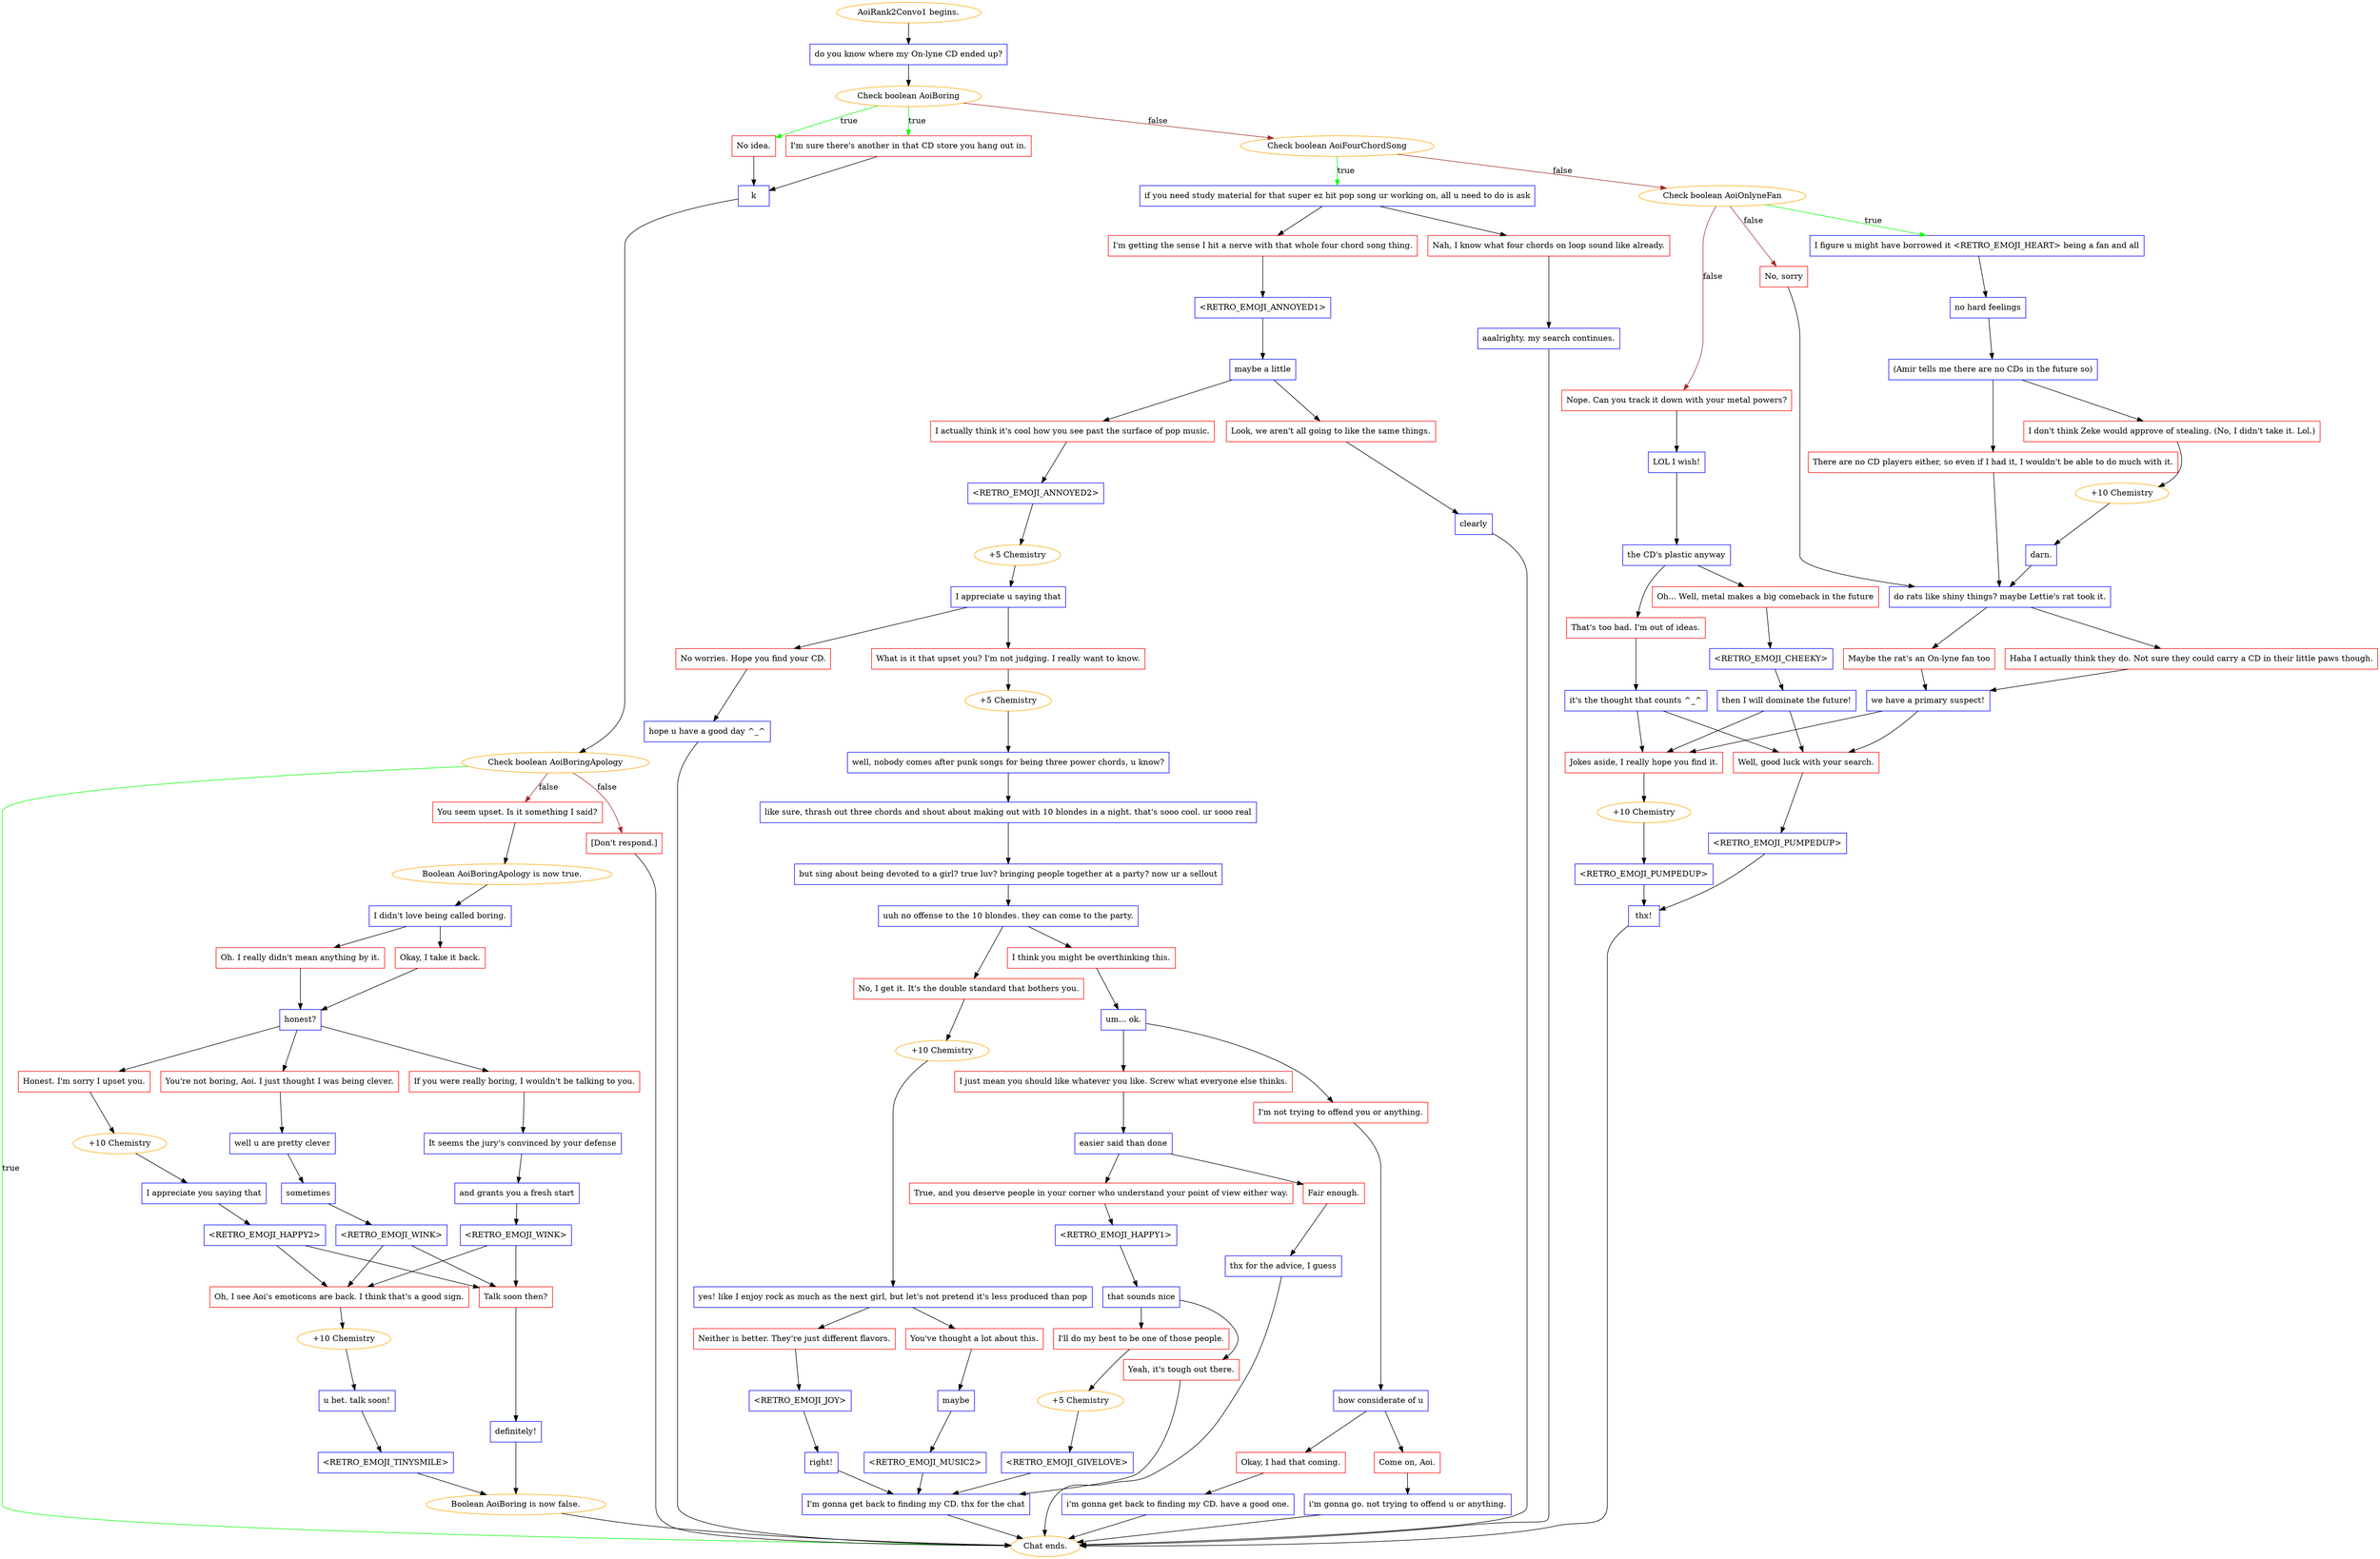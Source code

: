 digraph {
	"AoiRank2Convo1 begins." [color=orange];
		"AoiRank2Convo1 begins." -> 514;
	514 [label="do you know where my On-lyne CD ended up?",shape=box,color=blue];
		514 -> 515;
	515 [label="Check boolean AoiBoring",color=orange];
		515 -> 551 [label=true,color=green];
		515 -> 552 [label=true,color=green];
		515 -> 516 [label=false,color=brown];
	551 [label="No idea.",shape=box,color=red];
		551 -> 543;
	552 [label="I'm sure there's another in that CD store you hang out in.",shape=box,color=red];
		552 -> 543;
	516 [label="Check boolean AoiFourChordSong",color=orange];
		516 -> 553 [label=true,color=green];
		516 -> 517 [label=false,color=brown];
	543 [label="k",shape=box,color=blue];
		543 -> 546;
	553 [label="if you need study material for that super ez hit pop song ur working on, all u need to do is ask",shape=box,color=blue];
		553 -> 554;
		553 -> 555;
	517 [label="Check boolean AoiOnlyneFan",color=orange];
		517 -> 609 [label=true,color=green];
		517 -> 610 [label=false,color=brown];
		517 -> 611 [label=false,color=brown];
	546 [label="Check boolean AoiBoringApology",color=orange];
		546 -> "Chat ends." [label=true,color=green];
		546 -> 550 [label=false,color=brown];
		546 -> 545 [label=false,color=brown];
	554 [label="I'm getting the sense I hit a nerve with that whole four chord song thing.",shape=box,color=red];
		554 -> 556;
	555 [label="Nah, I know what four chords on loop sound like already.",shape=box,color=red];
		555 -> 557;
	609 [label="I figure u might have borrowed it <RETRO_EMOJI_HEART> being a fan and all",shape=box,color=blue];
		609 -> 612;
	610 [label="No, sorry",shape=box,color=red];
		610 -> 618;
	611 [label="Nope. Can you track it down with your metal powers?",shape=box,color=red];
		611 -> 619;
	"Chat ends." [color=orange];
	550 [label="You seem upset. Is it something I said?",shape=box,color=red];
		550 -> "/EE/Types/Engine/SetBooleanDialogueNode:AoiBoringApology:541";
	545 [label="[Don't respond.]",shape=box,color=red];
		545 -> "Chat ends.";
	556 [label="<RETRO_EMOJI_ANNOYED1>",shape=box,color=blue];
		556 -> 559;
	557 [label="aaalrighty. my search continues.",shape=box,color=blue];
		557 -> "Chat ends.";
	612 [label="no hard feelings",shape=box,color=blue];
		612 -> 613;
	618 [label="do rats like shiny things? maybe Lettie's rat took it.",shape=box,color=blue];
		618 -> 626;
		618 -> 627;
	619 [label="LOL I wish!",shape=box,color=blue];
		619 -> 620;
	"/EE/Types/Engine/SetBooleanDialogueNode:AoiBoringApology:541" [label="Boolean AoiBoringApology is now true.",color=orange];
		"/EE/Types/Engine/SetBooleanDialogueNode:AoiBoringApology:541" -> 541;
	559 [label="maybe a little",shape=box,color=blue];
		559 -> 560;
		559 -> 561;
	613 [label="(Amir tells me there are no CDs in the future so)",shape=box,color=blue];
		613 -> 614;
		613 -> 615;
	626 [label="Maybe the rat's an On-lyne fan too",shape=box,color=red];
		626 -> 628;
	627 [label="Haha I actually think they do. Not sure they could carry a CD in their little paws though.",shape=box,color=red];
		627 -> 628;
	620 [label="the CD's plastic anyway",shape=box,color=blue];
		620 -> 621;
		620 -> 622;
	541 [label="I didn't love being called boring.",shape=box,color=blue];
		541 -> 535;
		541 -> 536;
	560 [label="I actually think it's cool how you see past the surface of pop music.",shape=box,color=red];
		560 -> 562;
	561 [label="Look, we aren't all going to like the same things.",shape=box,color=red];
		561 -> 563;
	614 [label="I don't think Zeke would approve of stealing. (No, I didn't take it. Lol.)",shape=box,color=red];
		614 -> 617;
	615 [label="There are no CD players either, so even if I had it, I wouldn't be able to do much with it.",shape=box,color=red];
		615 -> 618;
	628 [label="we have a primary suspect!",shape=box,color=blue];
		628 -> 629;
		628 -> 630;
	621 [label="Oh... Well, metal makes a big comeback in the future",shape=box,color=red];
		621 -> 623;
	622 [label="That's too bad. I'm out of ideas.",shape=box,color=red];
		622 -> 624;
	535 [label="Oh. I really didn't mean anything by it.",shape=box,color=red];
		535 -> 522;
	536 [label="Okay, I take it back.",shape=box,color=red];
		536 -> 522;
	562 [label="<RETRO_EMOJI_ANNOYED2>",shape=box,color=blue];
		562 -> 565;
	563 [label="clearly",shape=box,color=blue];
		563 -> "Chat ends.";
	617 [label="+10 Chemistry",color=orange];
		617 -> 616;
	629 [label="Jokes aside, I really hope you find it.",shape=box,color=red];
		629 -> 633;
	630 [label="Well, good luck with your search.",shape=box,color=red];
		630 -> 632;
	623 [label="<RETRO_EMOJI_CHEEKY>",shape=box,color=blue];
		623 -> 625;
	624 [label="it's the thought that counts ^_^",shape=box,color=blue];
		624 -> 629;
		624 -> 630;
	522 [label="honest?",shape=box,color=blue];
		522 -> 531;
		522 -> 538;
		522 -> 534;
	565 [label="+5 Chemistry",color=orange];
		565 -> 566;
	616 [label="darn.",shape=box,color=blue];
		616 -> 618;
	633 [label="+10 Chemistry",color=orange];
		633 -> 631;
	632 [label="<RETRO_EMOJI_PUMPEDUP>",shape=box,color=blue];
		632 -> 634;
	625 [label="then I will dominate the future!",shape=box,color=blue];
		625 -> 629;
		625 -> 630;
	531 [label="Honest. I'm sorry I upset you.",shape=box,color=red];
		531 -> 524;
	538 [label="You're not boring, Aoi. I just thought I was being clever.",shape=box,color=red];
		538 -> 527;
	534 [label="If you were really boring, I wouldn't be talking to you.",shape=box,color=red];
		534 -> 547;
	566 [label="I appreciate u saying that",shape=box,color=blue];
		566 -> 567;
		566 -> 568;
	631 [label="<RETRO_EMOJI_PUMPEDUP>",shape=box,color=blue];
		631 -> 634;
	634 [label="thx!",shape=box,color=blue];
		634 -> "Chat ends.";
	524 [label="+10 Chemistry",color=orange];
		524 -> 542;
	527 [label="well u are pretty clever",shape=box,color=blue];
		527 -> 530;
	547 [label="It seems the jury's convinced by your defense",shape=box,color=blue];
		547 -> 540;
	567 [label="What is it that upset you? I'm not judging. I really want to know.",shape=box,color=red];
		567 -> 572;
	568 [label="No worries. Hope you find your CD.",shape=box,color=red];
		568 -> 569;
	542 [label="I appreciate you saying that",shape=box,color=blue];
		542 -> 521;
	530 [label="sometimes",shape=box,color=blue];
		530 -> 519;
	540 [label="and grants you a fresh start",shape=box,color=blue];
		540 -> 525;
	572 [label="+5 Chemistry",color=orange];
		572 -> 571;
	569 [label="hope u have a good day ^_^",shape=box,color=blue];
		569 -> "Chat ends.";
	521 [label="<RETRO_EMOJI_HAPPY2>",shape=box,color=blue];
		521 -> 549;
		521 -> 526;
	519 [label="<RETRO_EMOJI_WINK>",shape=box,color=blue];
		519 -> 549;
		519 -> 526;
	525 [label="<RETRO_EMOJI_WINK>",shape=box,color=blue];
		525 -> 549;
		525 -> 526;
	571 [label="well, nobody comes after punk songs for being three power chords, u know?",shape=box,color=blue];
		571 -> 573;
	549 [label="Talk soon then?",shape=box,color=red];
		549 -> 518;
	526 [label="Oh, I see Aoi's emoticons are back. I think that's a good sign.",shape=box,color=red];
		526 -> 539;
	573 [label="like sure, thrash out three chords and shout about making out with 10 blondes in a night. that's sooo cool. ur sooo real",shape=box,color=blue];
		573 -> 574;
	518 [label="definitely!",shape=box,color=blue];
		518 -> "/EE/Types/Engine/ResetBooleanDialogueNode:AoiBoring:Chat ends.";
	539 [label="+10 Chemistry",color=orange];
		539 -> 532;
	574 [label="but sing about being devoted to a girl? true luv? bringing people together at a party? now ur a sellout",shape=box,color=blue];
		574 -> 575;
	"/EE/Types/Engine/ResetBooleanDialogueNode:AoiBoring:Chat ends." [label="Boolean AoiBoring is now false.",color=orange];
		"/EE/Types/Engine/ResetBooleanDialogueNode:AoiBoring:Chat ends." -> "Chat ends.";
	532 [label="u bet. talk soon!",shape=box,color=blue];
		532 -> 537;
	575 [label="uuh no offense to the 10 blondes. they can come to the party.",shape=box,color=blue];
		575 -> 576;
		575 -> 577;
	537 [label="<RETRO_EMOJI_TINYSMILE>",shape=box,color=blue];
		537 -> "/EE/Types/Engine/ResetBooleanDialogueNode:AoiBoring:Chat ends.";
	576 [label="No, I get it. It's the double standard that bothers you.",shape=box,color=red];
		576 -> 579;
	577 [label="I think you might be overthinking this.",shape=box,color=red];
		577 -> 586;
	579 [label="+10 Chemistry",color=orange];
		579 -> 578;
	586 [label="um... ok.",shape=box,color=blue];
		586 -> 587;
		586 -> 588;
	578 [label="yes! like I enjoy rock as much as the next girl, but let's not pretend it's less produced than pop",shape=box,color=blue];
		578 -> 580;
		578 -> 581;
	587 [label="I just mean you should like whatever you like. Screw what everyone else thinks.",shape=box,color=red];
		587 -> 589;
	588 [label="I'm not trying to offend you or anything.",shape=box,color=red];
		588 -> 590;
	580 [label="Neither is better. They're just different flavors.",shape=box,color=red];
		580 -> 582;
	581 [label="You've thought a lot about this.",shape=box,color=red];
		581 -> 584;
	589 [label="easier said than done",shape=box,color=blue];
		589 -> 591;
		589 -> 592;
	590 [label="how considerate of u",shape=box,color=blue];
		590 -> 603;
		590 -> 604;
	582 [label="<RETRO_EMOJI_JOY>",shape=box,color=blue];
		582 -> 583;
	584 [label="maybe",shape=box,color=blue];
		584 -> 585;
	591 [label="Fair enough.",shape=box,color=red];
		591 -> 593;
	592 [label="True, and you deserve people in your corner who understand your point of view either way.",shape=box,color=red];
		592 -> 595;
	603 [label="Okay, I had that coming.",shape=box,color=red];
		603 -> 605;
	604 [label="Come on, Aoi.",shape=box,color=red];
		604 -> 606;
	583 [label="right!",shape=box,color=blue];
		583 -> 601;
	585 [label="<RETRO_EMOJI_MUSIC2>",shape=box,color=blue];
		585 -> 601;
	593 [label="thx for the advice, I guess",shape=box,color=blue];
		593 -> "Chat ends.";
	595 [label="<RETRO_EMOJI_HAPPY1>",shape=box,color=blue];
		595 -> 596;
	605 [label="i'm gonna get back to finding my CD. have a good one.",shape=box,color=blue];
		605 -> "Chat ends.";
	606 [label="i'm gonna go. not trying to offend u or anything.",shape=box,color=blue];
		606 -> "Chat ends.";
	601 [label="I'm gonna get back to finding my CD. thx for the chat",shape=box,color=blue];
		601 -> "Chat ends.";
	596 [label="that sounds nice",shape=box,color=blue];
		596 -> 597;
		596 -> 598;
	597 [label="I'll do my best to be one of those people.",shape=box,color=red];
		597 -> 600;
	598 [label="Yeah, it's tough out there.",shape=box,color=red];
		598 -> 601;
	600 [label="+5 Chemistry",color=orange];
		600 -> 599;
	599 [label="<RETRO_EMOJI_GIVELOVE>",shape=box,color=blue];
		599 -> 601;
}